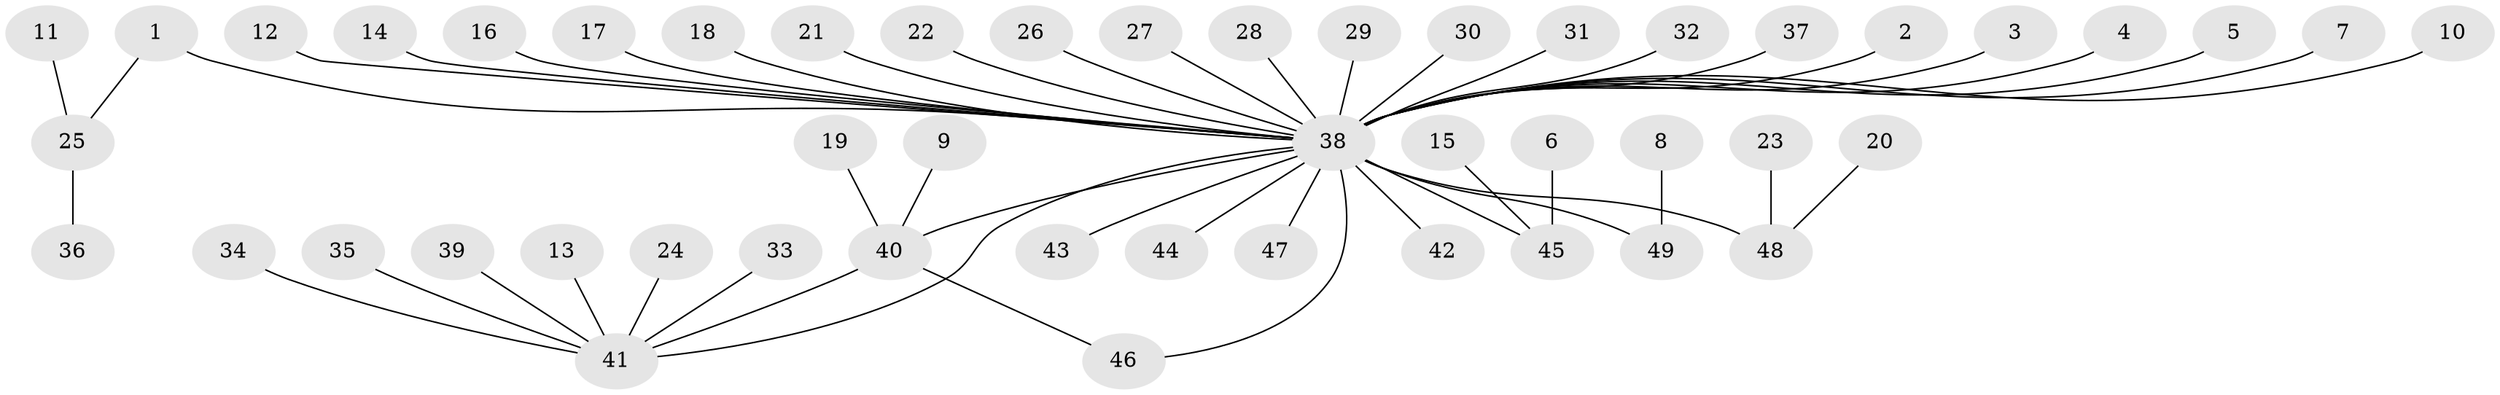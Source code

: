 // original degree distribution, {11: 0.01020408163265306, 35: 0.01020408163265306, 2: 0.1836734693877551, 4: 0.01020408163265306, 5: 0.05102040816326531, 1: 0.6632653061224489, 6: 0.01020408163265306, 3: 0.061224489795918366}
// Generated by graph-tools (version 1.1) at 2025/49/03/09/25 03:49:52]
// undirected, 49 vertices, 50 edges
graph export_dot {
graph [start="1"]
  node [color=gray90,style=filled];
  1;
  2;
  3;
  4;
  5;
  6;
  7;
  8;
  9;
  10;
  11;
  12;
  13;
  14;
  15;
  16;
  17;
  18;
  19;
  20;
  21;
  22;
  23;
  24;
  25;
  26;
  27;
  28;
  29;
  30;
  31;
  32;
  33;
  34;
  35;
  36;
  37;
  38;
  39;
  40;
  41;
  42;
  43;
  44;
  45;
  46;
  47;
  48;
  49;
  1 -- 25 [weight=1.0];
  1 -- 38 [weight=1.0];
  2 -- 38 [weight=1.0];
  3 -- 38 [weight=1.0];
  4 -- 38 [weight=1.0];
  5 -- 38 [weight=1.0];
  6 -- 45 [weight=1.0];
  7 -- 38 [weight=1.0];
  8 -- 49 [weight=1.0];
  9 -- 40 [weight=1.0];
  10 -- 38 [weight=1.0];
  11 -- 25 [weight=1.0];
  12 -- 38 [weight=1.0];
  13 -- 41 [weight=1.0];
  14 -- 38 [weight=1.0];
  15 -- 45 [weight=1.0];
  16 -- 38 [weight=1.0];
  17 -- 38 [weight=1.0];
  18 -- 38 [weight=1.0];
  19 -- 40 [weight=1.0];
  20 -- 48 [weight=1.0];
  21 -- 38 [weight=1.0];
  22 -- 38 [weight=1.0];
  23 -- 48 [weight=1.0];
  24 -- 41 [weight=1.0];
  25 -- 36 [weight=1.0];
  26 -- 38 [weight=1.0];
  27 -- 38 [weight=1.0];
  28 -- 38 [weight=1.0];
  29 -- 38 [weight=1.0];
  30 -- 38 [weight=1.0];
  31 -- 38 [weight=1.0];
  32 -- 38 [weight=1.0];
  33 -- 41 [weight=1.0];
  34 -- 41 [weight=1.0];
  35 -- 41 [weight=1.0];
  37 -- 38 [weight=1.0];
  38 -- 40 [weight=1.0];
  38 -- 41 [weight=1.0];
  38 -- 42 [weight=1.0];
  38 -- 43 [weight=1.0];
  38 -- 44 [weight=1.0];
  38 -- 45 [weight=2.0];
  38 -- 46 [weight=1.0];
  38 -- 47 [weight=1.0];
  38 -- 48 [weight=1.0];
  38 -- 49 [weight=1.0];
  39 -- 41 [weight=1.0];
  40 -- 41 [weight=1.0];
  40 -- 46 [weight=1.0];
}
